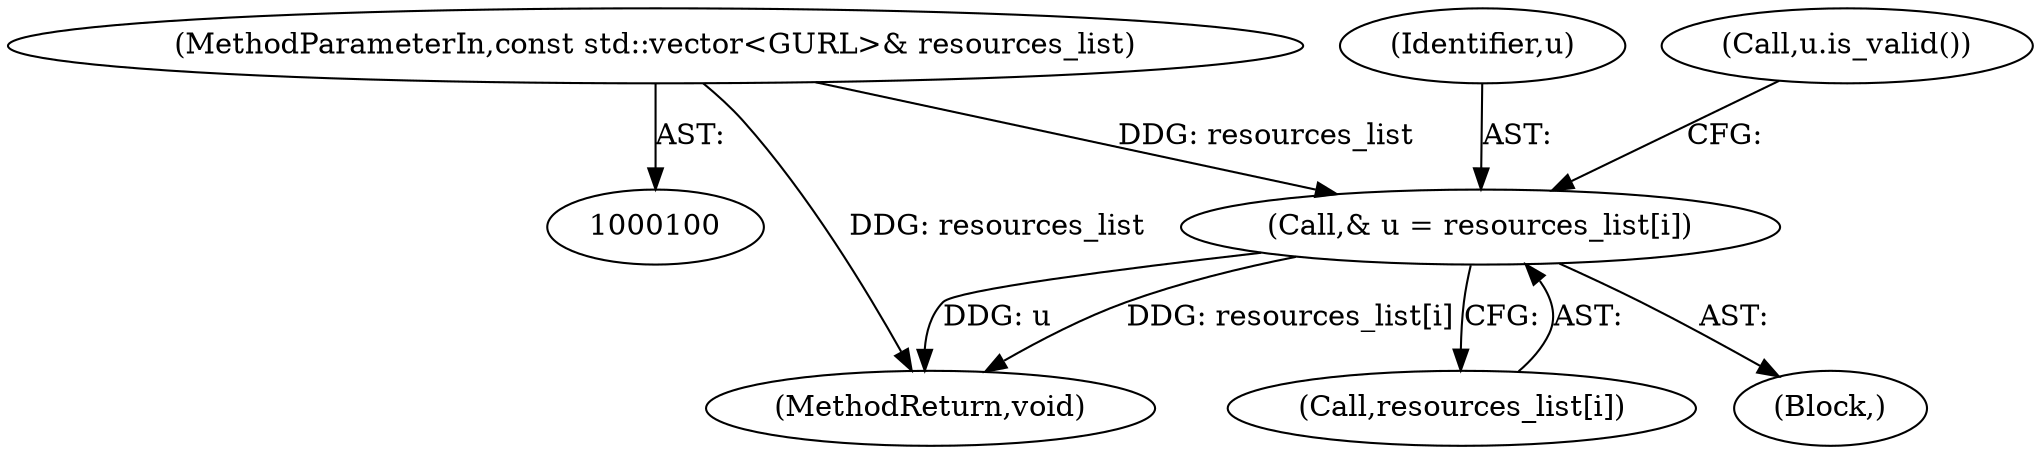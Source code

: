 digraph "0_Chrome_3b2943f5d343f5da393b99fe9efe6cefc6856aa1@array" {
"1000147" [label="(Call,& u = resources_list[i])"];
"1000101" [label="(MethodParameterIn,const std::vector<GURL>& resources_list)"];
"1000148" [label="(Identifier,u)"];
"1000101" [label="(MethodParameterIn,const std::vector<GURL>& resources_list)"];
"1000153" [label="(Call,u.is_valid())"];
"1000204" [label="(MethodReturn,void)"];
"1000147" [label="(Call,& u = resources_list[i])"];
"1000149" [label="(Call,resources_list[i])"];
"1000145" [label="(Block,)"];
"1000147" -> "1000145"  [label="AST: "];
"1000147" -> "1000149"  [label="CFG: "];
"1000148" -> "1000147"  [label="AST: "];
"1000149" -> "1000147"  [label="AST: "];
"1000153" -> "1000147"  [label="CFG: "];
"1000147" -> "1000204"  [label="DDG: resources_list[i]"];
"1000147" -> "1000204"  [label="DDG: u"];
"1000101" -> "1000147"  [label="DDG: resources_list"];
"1000101" -> "1000100"  [label="AST: "];
"1000101" -> "1000204"  [label="DDG: resources_list"];
}
